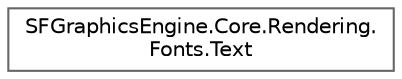 digraph "Graphical Class Hierarchy"
{
 // LATEX_PDF_SIZE
  bgcolor="transparent";
  edge [fontname=Helvetica,fontsize=10,labelfontname=Helvetica,labelfontsize=10];
  node [fontname=Helvetica,fontsize=10,shape=box,height=0.2,width=0.4];
  rankdir="LR";
  Node0 [label="SFGraphicsEngine.Core.Rendering.\lFonts.Text",height=0.2,width=0.4,color="grey40", fillcolor="white", style="filled",URL="$class_s_f_graphics_engine_1_1_core_1_1_rendering_1_1_fonts_1_1_text.html",tooltip="A label"];
}
